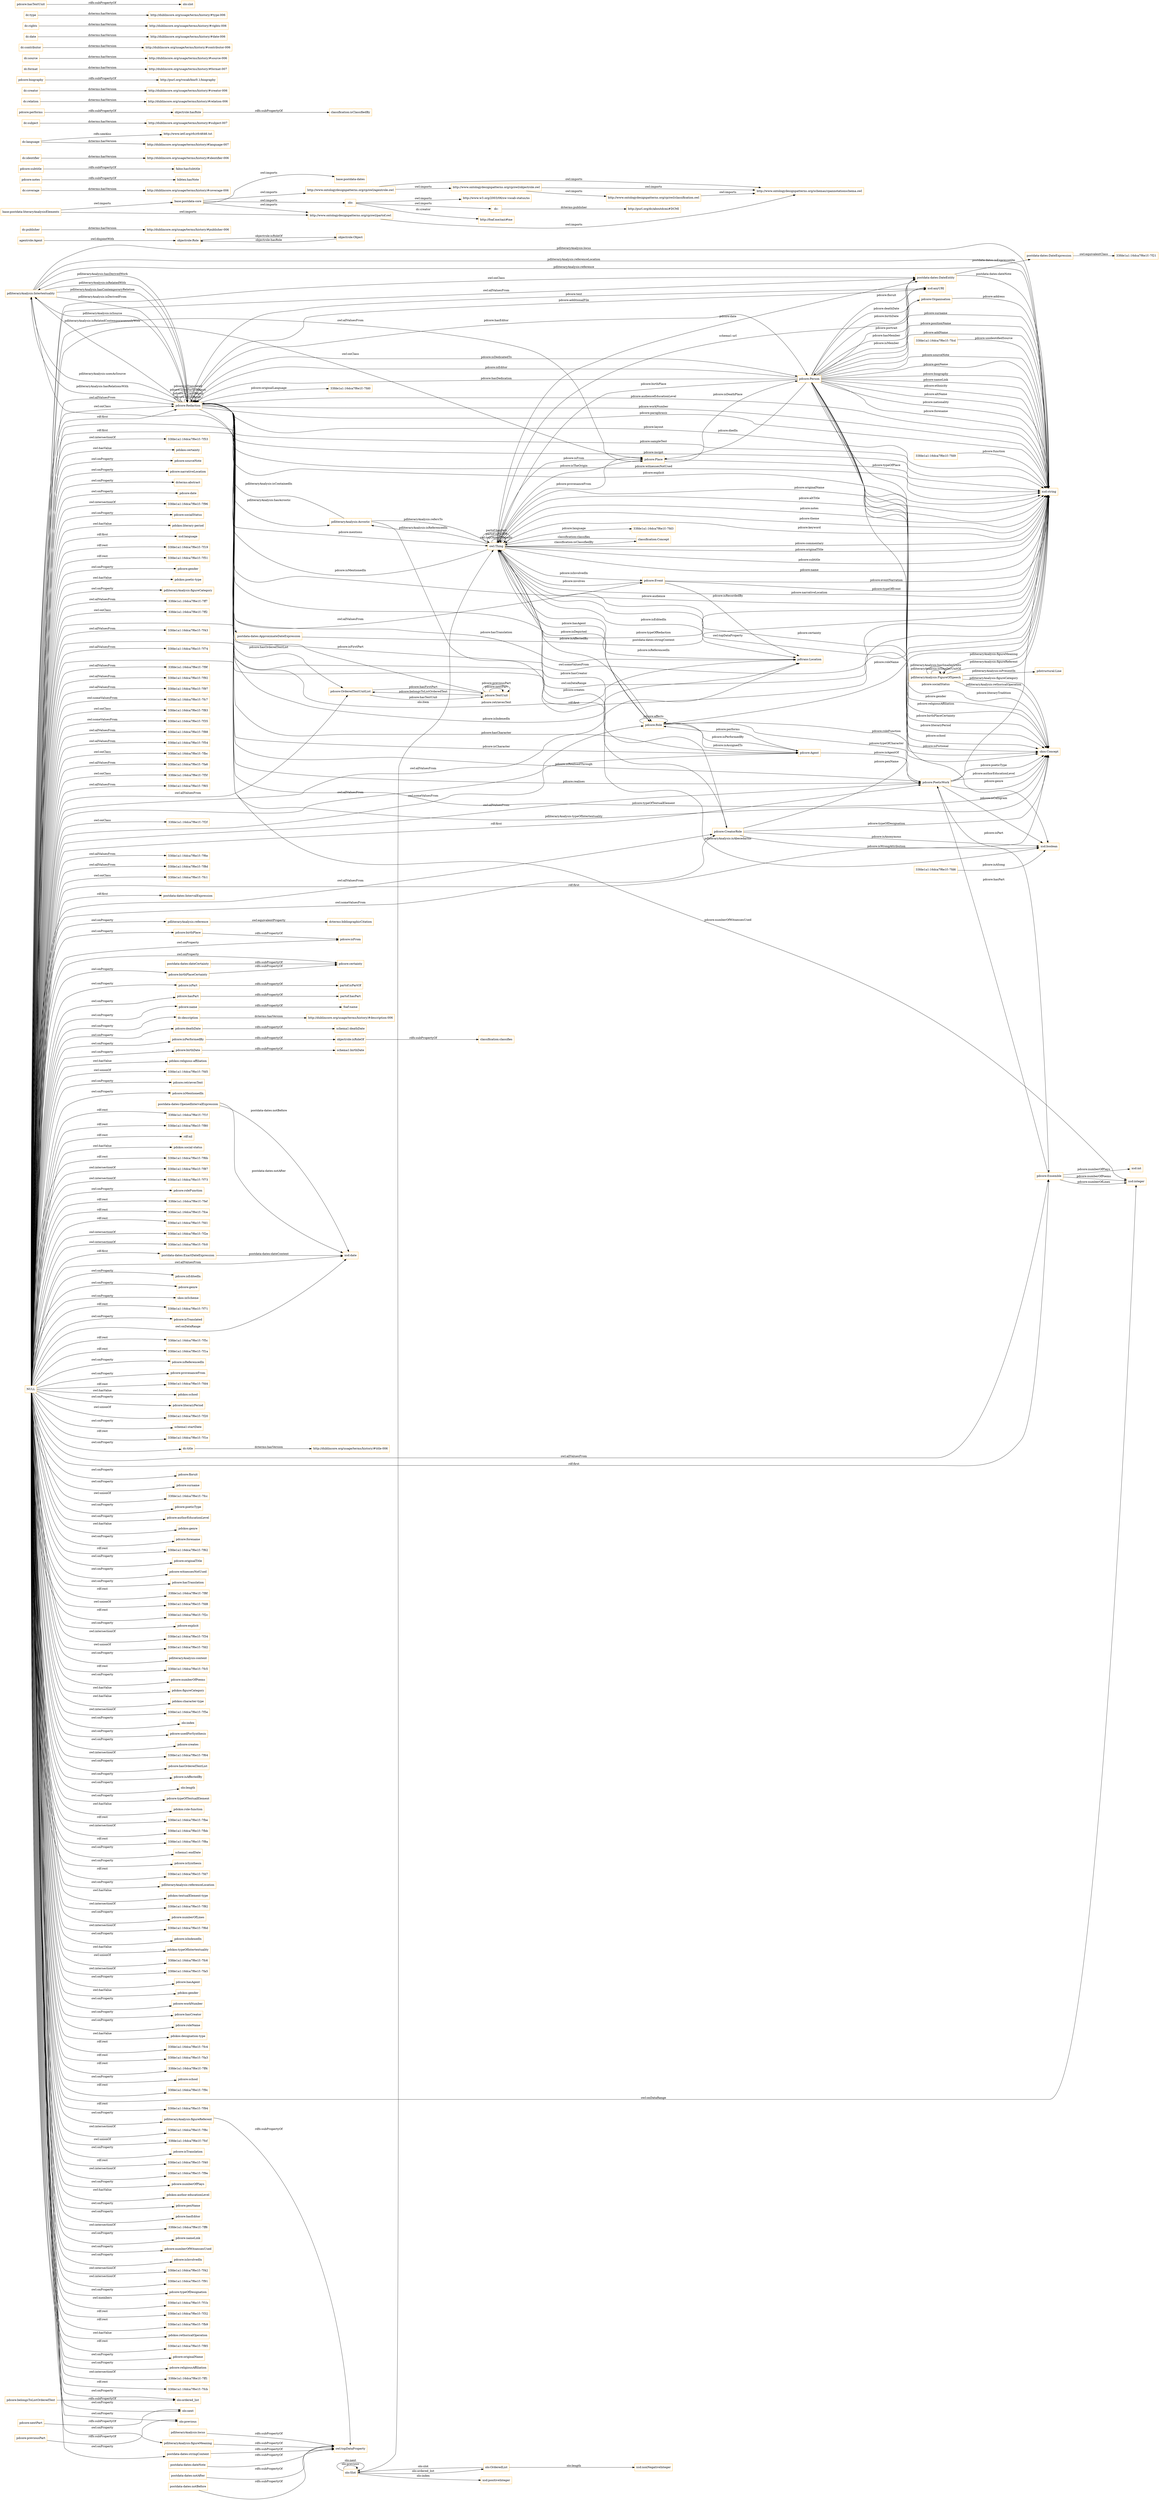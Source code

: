 digraph ar2dtool_diagram { 
rankdir=LR;
size="1501"
node [shape = rectangle, color="orange"]; "pdliteraryAnalysis:Intertextuality" "pdstructural:Line" "33fde1a1:16dca7f6e1f:-7ff7" "33fde1a1:16dca7f6e1f:-7ff2" "pdliteraryAnalysis:Acrostic" "pdliteraryAnalysis:FigureOfSpeech" "33fde1a1:16dca7f6e1f:-7fd9" "pdcore:Role" "33fde1a1:16dca7f6e1f:-7f43" "pdcore:OrderedTextUnitList" "33fde1a1:16dca7f6e1f:-7f74" "agentrole:Agent" "pdcore:Agent" "pdcore:CreatorRole" "33fde1a1:16dca7f6e1f:-7f9f" "pdcore:Person" "pdcore:Organisation" "pdcore:Redaction" "33fde1a1:16dca7f6e1f:-7fd6" "33fde1a1:16dca7f6e1f:-7f92" "33fde1a1:16dca7f6e1f:-7f97" "pdcore:Ensemble" "33fde1a1:16dca7f6e1f:-7fc7" "33fde1a1:16dca7f6e1f:-7f83" "33fde1a1:16dca7f6e1f:-7f35" "33fde1a1:16dca7f6e1f:-7f88" "33fde1a1:16dca7f6e1f:-7f54" "33fde1a1:16dca7f6e1f:-7fbc" "pdcore:TextUnit" "33fde1a1:16dca7f6e1f:-7fa6" "33fde1a1:16dca7f6e1f:-7f5f" "33fde1a1:16dca7f6e1f:-7f65" "skos:Concept" "pdcore:Place" "33fde1a1:16dca7f6e1f:-7f2f" "postdata-dates:DateEntity" "33fde1a1:16dca7f6e1f:-7fcd" "pdcore:Event" "33fde1a1:16dca7f6e1f:-7f6e" "33fde1a1:16dca7f6e1f:-7f8d" "33fde1a1:16dca7f6e1f:-7fc1" "pdtrans:Location" "pdcore:PoeticWork" "owl:Thing" "objectrole:Role" "objectrole:Object" "olo:Slot" "olo:OrderedList" "postdata-dates:OpenedIntervalExpression" "postdata-dates:IntervalExpression" "postdata-dates:ExactDateExpression" "postdata-dates:DateExpression" "postdata-dates:ApproximateDateExpression" "33fde1a1:16dca7f6e1f:-7f21" "classification:Concept" ; /*classes style*/
	"pdliteraryAnalysis:reference" -> "dcterms:bibliographicCitation" [ label = "owl:equivalentProperty" ];
	"objectrole:isRoleOf" -> "classification:classifies" [ label = "rdfs:subPropertyOf" ];
	"dc:publisher" -> "http://dublincore.org/usage/terms/history/#publisher-006" [ label = "dcterms:hasVersion" ];
	"pdcore:birthPlace" -> "pdcore:isFrom" [ label = "rdfs:subPropertyOf" ];
	"http://www.ontologydesignpatterns.org/cp/owl/classification.owl" -> "http://www.ontologydesignpatterns.org/schemas/cpannotationschema.owl" [ label = "owl:imports" ];
	"pdcore:birthPlaceCertainty" -> "pdcore:certainty" [ label = "rdfs:subPropertyOf" ];
	"dc:coverage" -> "http://dublincore.org/usage/terms/history/#coverage-006" [ label = "dcterms:hasVersion" ];
	"pdcore:notes" -> "bibtex:hasNote" [ label = "rdfs:subPropertyOf" ];
	"http://www.ontologydesignpatterns.org/cp/owl/agentrole.owl" -> "http://www.ontologydesignpatterns.org/cp/owl/objectrole.owl" [ label = "owl:imports" ];
	"http://www.ontologydesignpatterns.org/cp/owl/agentrole.owl" -> "http://www.ontologydesignpatterns.org/schemas/cpannotationschema.owl" [ label = "owl:imports" ];
	"pdcore:subtitle" -> "fabio:hasSubtitle" [ label = "rdfs:subPropertyOf" ];
	"olo:" -> "http://www.w3.org/2003/06/sw-vocab-status/ns" [ label = "owl:imports" ];
	"olo:" -> "dc:" [ label = "owl:imports" ];
	"olo:" -> "http://foaf.me/zazi#me" [ label = "dc:creator" ];
	"dc:identifier" -> "http://dublincore.org/usage/terms/history/#identifier-006" [ label = "dcterms:hasVersion" ];
	"dc:language" -> "http://www.ietf.org/rfc/rfc4646.txt" [ label = "rdfs:seeAlso" ];
	"dc:language" -> "http://dublincore.org/usage/terms/history/#language-007" [ label = "dcterms:hasVersion" ];
	"pdcore:belongsToListOrderedText" -> "olo:ordered_list" [ label = "rdfs:subPropertyOf" ];
	"pdcore:isPart" -> "partof:isPartOf" [ label = "rdfs:subPropertyOf" ];
	"postdata-dates:dateCertainty" -> "pdcore:certainty" [ label = "rdfs:subPropertyOf" ];
	"dc:subject" -> "http://dublincore.org/usage/terms/history/#subject-007" [ label = "dcterms:hasVersion" ];
	"postdata-dates:notBefore" -> "owl:topDataProperty" [ label = "rdfs:subPropertyOf" ];
	"pdcore:performs" -> "objectrole:hasRole" [ label = "rdfs:subPropertyOf" ];
	"http://www.ontologydesignpatterns.org/cp/owl/objectrole.owl" -> "http://www.ontologydesignpatterns.org/cp/owl/classification.owl" [ label = "owl:imports" ];
	"http://www.ontologydesignpatterns.org/cp/owl/objectrole.owl" -> "http://www.ontologydesignpatterns.org/schemas/cpannotationschema.owl" [ label = "owl:imports" ];
	"dc:relation" -> "http://dublincore.org/usage/terms/history/#relation-006" [ label = "dcterms:hasVersion" ];
	"dc:creator" -> "http://dublincore.org/usage/terms/history/#creator-006" [ label = "dcterms:hasVersion" ];
	"pdcore:biography" -> "http://purl.org/vocab/bio/0.1/biography" [ label = "rdfs:subPropertyOf" ];
	"dc:format" -> "http://dublincore.org/usage/terms/history/#format-007" [ label = "dcterms:hasVersion" ];
	"pdcore:hasPart" -> "partof:hasPart" [ label = "rdfs:subPropertyOf" ];
	"pdcore:nextPart" -> "olo:next" [ label = "rdfs:subPropertyOf" ];
	"pdliteraryAnalysis:locus" -> "owl:topDataProperty" [ label = "rdfs:subPropertyOf" ];
	"pdcore:name" -> "foaf:name" [ label = "rdfs:subPropertyOf" ];
	"postdata-dates:dateNote" -> "owl:topDataProperty" [ label = "rdfs:subPropertyOf" ];
	"dc:description" -> "http://dublincore.org/usage/terms/history/#description-006" [ label = "dcterms:hasVersion" ];
	"dc:source" -> "http://dublincore.org/usage/terms/history/#source-006" [ label = "dcterms:hasVersion" ];
	"base:postdata-literaryAnalysisElements" -> "base:postdata-core" [ label = "owl:imports" ];
	"base:postdata-literaryAnalysisElements" -> "http://www.ontologydesignpatterns.org/cp/owl/partof.owl" [ label = "owl:imports" ];
	"postdata-dates:notAfter" -> "owl:topDataProperty" [ label = "rdfs:subPropertyOf" ];
	"pdcore:deathDate" -> "schema1:deathDate" [ label = "rdfs:subPropertyOf" ];
	"pdcore:isPerformedBy" -> "objectrole:isRoleOf" [ label = "rdfs:subPropertyOf" ];
	"pdliteraryAnalysis:figureMeaning" -> "owl:topDataProperty" [ label = "rdfs:subPropertyOf" ];
	"agentrole:Agent" -> "objectrole:Role" [ label = "owl:disjointWith" ];
	"postdata-dates:DateExpression" -> "33fde1a1:16dca7f6e1f:-7f21" [ label = "owl:equivalentClass" ];
	"objectrole:hasRole" -> "classification:isClassifiedBy" [ label = "rdfs:subPropertyOf" ];
	"dc:contributor" -> "http://dublincore.org/usage/terms/history/#contributor-006" [ label = "dcterms:hasVersion" ];
	"base:postdata-core" -> "base:postdata-dates" [ label = "owl:imports" ];
	"base:postdata-core" -> "http://www.ontologydesignpatterns.org/cp/owl/partof.owl" [ label = "owl:imports" ];
	"base:postdata-core" -> "http://www.ontologydesignpatterns.org/cp/owl/agentrole.owl" [ label = "owl:imports" ];
	"base:postdata-core" -> "olo:" [ label = "owl:imports" ];
	"dc:date" -> "http://dublincore.org/usage/terms/history/#date-006" [ label = "dcterms:hasVersion" ];
	"dc:rights" -> "http://dublincore.org/usage/terms/history/#rights-006" [ label = "dcterms:hasVersion" ];
	"postdata-dates:stringContent" -> "owl:topDataProperty" [ label = "rdfs:subPropertyOf" ];
	"NULL" -> "pdcore:birthPlace" [ label = "owl:onProperty" ];
	"NULL" -> "pdskos:religious-affiliation" [ label = "owl:hasValue" ];
	"NULL" -> "pdcore:PoeticWork" [ label = "owl:allValuesFrom" ];
	"NULL" -> "33fde1a1:16dca7f6e1f:-7fd5" [ label = "owl:unionOf" ];
	"NULL" -> "pdcore:CreatorRole" [ label = "owl:someValuesFrom" ];
	"NULL" -> "pdcore:retrievesText" [ label = "owl:onProperty" ];
	"NULL" -> "33fde1a1:16dca7f6e1f:-7f2f" [ label = "owl:onClass" ];
	"NULL" -> "pdcore:PoeticWork" [ label = "rdf:first" ];
	"NULL" -> "pdcore:isMentionedIn" [ label = "owl:onProperty" ];
	"NULL" -> "pdcore:birthDate" [ label = "owl:onProperty" ];
	"NULL" -> "33fde1a1:16dca7f6e1f:-7f1f" [ label = "rdf:rest" ];
	"NULL" -> "33fde1a1:16dca7f6e1f:-7f80" [ label = "rdf:rest" ];
	"NULL" -> "rdf:nil" [ label = "rdf:rest" ];
	"NULL" -> "33fde1a1:16dca7f6e1f:-7fc1" [ label = "owl:onClass" ];
	"NULL" -> "pdskos:social-status" [ label = "owl:hasValue" ];
	"NULL" -> "pdcore:birthPlaceCertainty" [ label = "owl:onProperty" ];
	"NULL" -> "33fde1a1:16dca7f6e1f:-7f6b" [ label = "rdf:rest" ];
	"NULL" -> "postdata-dates:IntervalExpression" [ label = "rdf:first" ];
	"NULL" -> "33fde1a1:16dca7f6e1f:-7f87" [ label = "owl:intersectionOf" ];
	"NULL" -> "pdliteraryAnalysis:reference" [ label = "owl:onProperty" ];
	"NULL" -> "33fde1a1:16dca7f6e1f:-7f73" [ label = "owl:intersectionOf" ];
	"NULL" -> "pdcore:roleFunction" [ label = "owl:onProperty" ];
	"NULL" -> "olo:ordered_list" [ label = "owl:onProperty" ];
	"NULL" -> "33fde1a1:16dca7f6e1f:-7fef" [ label = "rdf:rest" ];
	"NULL" -> "33fde1a1:16dca7f6e1f:-7f8d" [ label = "owl:allValuesFrom" ];
	"NULL" -> "33fde1a1:16dca7f6e1f:-7fce" [ label = "rdf:rest" ];
	"NULL" -> "33fde1a1:16dca7f6e1f:-7fd1" [ label = "rdf:rest" ];
	"NULL" -> "33fde1a1:16dca7f6e1f:-7f2e" [ label = "owl:intersectionOf" ];
	"NULL" -> "33fde1a1:16dca7f6e1f:-7fc0" [ label = "owl:intersectionOf" ];
	"NULL" -> "xsd:date" [ label = "owl:allValuesFrom" ];
	"NULL" -> "pdcore:Role" [ label = "owl:allValuesFrom" ];
	"NULL" -> "pdcore:isEditedIn" [ label = "owl:onProperty" ];
	"NULL" -> "pdcore:genre" [ label = "owl:onProperty" ];
	"NULL" -> "skos:inScheme" [ label = "owl:onProperty" ];
	"NULL" -> "pdcore:OrderedTextUnitList" [ label = "owl:allValuesFrom" ];
	"NULL" -> "pdcore:CreatorRole" [ label = "owl:allValuesFrom" ];
	"NULL" -> "33fde1a1:16dca7f6e1f:-7f71" [ label = "rdf:rest" ];
	"NULL" -> "pdcore:isTranslated" [ label = "owl:onProperty" ];
	"NULL" -> "postdata-dates:DateEntity" [ label = "owl:onClass" ];
	"NULL" -> "pdcore:Ensemble" [ label = "owl:allValuesFrom" ];
	"NULL" -> "33fde1a1:16dca7f6e1f:-7f35" [ label = "owl:someValuesFrom" ];
	"NULL" -> "dc:title" [ label = "owl:onProperty" ];
	"NULL" -> "33fde1a1:16dca7f6e1f:-7f5c" [ label = "rdf:rest" ];
	"NULL" -> "33fde1a1:16dca7f6e1f:-7fbc" [ label = "owl:onClass" ];
	"NULL" -> "33fde1a1:16dca7f6e1f:-7f1a" [ label = "rdf:rest" ];
	"NULL" -> "pdcore:isReferencedIn" [ label = "owl:onProperty" ];
	"NULL" -> "33fde1a1:16dca7f6e1f:-7f54" [ label = "owl:allValuesFrom" ];
	"NULL" -> "pdcore:Agent" [ label = "owl:someValuesFrom" ];
	"NULL" -> "postdata-dates:ExactDateExpression" [ label = "rdf:first" ];
	"NULL" -> "pdcore:provenanceFrom" [ label = "owl:onProperty" ];
	"NULL" -> "33fde1a1:16dca7f6e1f:-7fd4" [ label = "rdf:rest" ];
	"NULL" -> "pdskos:school" [ label = "owl:hasValue" ];
	"NULL" -> "skos:Concept" [ label = "rdf:first" ];
	"NULL" -> "pdcore:literaryPeriod" [ label = "owl:onProperty" ];
	"NULL" -> "33fde1a1:16dca7f6e1f:-7f20" [ label = "owl:unionOf" ];
	"NULL" -> "schema1:startDate" [ label = "owl:onProperty" ];
	"NULL" -> "33fde1a1:16dca7f6e1f:-7f1e" [ label = "rdf:rest" ];
	"NULL" -> "xsd:string" [ label = "owl:someValuesFrom" ];
	"NULL" -> "33fde1a1:16dca7f6e1f:-7f6e" [ label = "owl:allValuesFrom" ];
	"NULL" -> "pdcore:floruit" [ label = "owl:onProperty" ];
	"NULL" -> "33fde1a1:16dca7f6e1f:-7ff2" [ label = "owl:onClass" ];
	"NULL" -> "pdcore:surname" [ label = "owl:onProperty" ];
	"NULL" -> "33fde1a1:16dca7f6e1f:-7fcc" [ label = "owl:unionOf" ];
	"NULL" -> "xsd:string" [ label = "owl:onDataRange" ];
	"NULL" -> "pdcore:poeticType" [ label = "owl:onProperty" ];
	"NULL" -> "pdcore:authorEducationLevel" [ label = "owl:onProperty" ];
	"NULL" -> "pdskos:genre" [ label = "owl:hasValue" ];
	"NULL" -> "pdcore:forename" [ label = "owl:onProperty" ];
	"NULL" -> "pdcore:name" [ label = "owl:onProperty" ];
	"NULL" -> "33fde1a1:16dca7f6e1f:-7f62" [ label = "rdf:rest" ];
	"NULL" -> "pdcore:originalTitle" [ label = "owl:onProperty" ];
	"NULL" -> "pdcore:witnessesNotUsed" [ label = "owl:onProperty" ];
	"NULL" -> "pdcore:hasTranslation" [ label = "owl:onProperty" ];
	"NULL" -> "33fde1a1:16dca7f6e1f:-7f83" [ label = "owl:onClass" ];
	"NULL" -> "33fde1a1:16dca7f6e1f:-7f8f" [ label = "rdf:rest" ];
	"NULL" -> "33fde1a1:16dca7f6e1f:-7f9f" [ label = "owl:allValuesFrom" ];
	"NULL" -> "33fde1a1:16dca7f6e1f:-7fd8" [ label = "owl:unionOf" ];
	"NULL" -> "pdcore:Redaction" [ label = "owl:allValuesFrom" ];
	"NULL" -> "pdcore:isPart" [ label = "owl:onProperty" ];
	"NULL" -> "33fde1a1:16dca7f6e1f:-7f2c" [ label = "rdf:rest" ];
	"NULL" -> "pdliteraryAnalysis:figureMeaning" [ label = "owl:onProperty" ];
	"NULL" -> "pdcore:explicit" [ label = "owl:onProperty" ];
	"NULL" -> "33fde1a1:16dca7f6e1f:-7f34" [ label = "owl:intersectionOf" ];
	"NULL" -> "33fde1a1:16dca7f6e1f:-7fd2" [ label = "owl:unionOf" ];
	"NULL" -> "33fde1a1:16dca7f6e1f:-7f97" [ label = "owl:allValuesFrom" ];
	"NULL" -> "pdliteraryAnalysis:content" [ label = "owl:onProperty" ];
	"NULL" -> "33fde1a1:16dca7f6e1f:-7fc5" [ label = "rdf:rest" ];
	"NULL" -> "pdcore:numberOfPoems" [ label = "owl:onProperty" ];
	"NULL" -> "pdskos:figureCategory" [ label = "owl:hasValue" ];
	"NULL" -> "pdskos:character-type" [ label = "owl:hasValue" ];
	"NULL" -> "pdcore:isPerformedBy" [ label = "owl:onProperty" ];
	"NULL" -> "33fde1a1:16dca7f6e1f:-7f5e" [ label = "owl:intersectionOf" ];
	"NULL" -> "olo:index" [ label = "owl:onProperty" ];
	"NULL" -> "pdcore:usedForSynthesis" [ label = "owl:onProperty" ];
	"NULL" -> "olo:previous" [ label = "owl:onProperty" ];
	"NULL" -> "pdcore:creates" [ label = "owl:onProperty" ];
	"NULL" -> "33fde1a1:16dca7f6e1f:-7f64" [ label = "owl:intersectionOf" ];
	"NULL" -> "pdcore:hasOrderedTextList" [ label = "owl:onProperty" ];
	"NULL" -> "xsd:date" [ label = "owl:onDataRange" ];
	"NULL" -> "pdcore:isAffectedBy" [ label = "owl:onProperty" ];
	"NULL" -> "xsd:string" [ label = "rdf:first" ];
	"NULL" -> "33fde1a1:16dca7f6e1f:-7f43" [ label = "owl:allValuesFrom" ];
	"NULL" -> "olo:length" [ label = "owl:onProperty" ];
	"NULL" -> "pdcore:typeOfTextualElement" [ label = "owl:onProperty" ];
	"NULL" -> "pdskos:role-function" [ label = "owl:hasValue" ];
	"NULL" -> "33fde1a1:16dca7f6e1f:-7f65" [ label = "owl:allValuesFrom" ];
	"NULL" -> "33fde1a1:16dca7f6e1f:-7fbe" [ label = "rdf:rest" ];
	"NULL" -> "33fde1a1:16dca7f6e1f:-7fbb" [ label = "owl:intersectionOf" ];
	"NULL" -> "33fde1a1:16dca7f6e1f:-7f8a" [ label = "rdf:rest" ];
	"NULL" -> "schema1:endDate" [ label = "owl:onProperty" ];
	"NULL" -> "pdcore:isSynthesis" [ label = "owl:onProperty" ];
	"NULL" -> "33fde1a1:16dca7f6e1f:-7fd7" [ label = "rdf:rest" ];
	"NULL" -> "pdliteraryAnalysis:referenceLocation" [ label = "owl:onProperty" ];
	"NULL" -> "pdskos:textualElement-type" [ label = "owl:hasValue" ];
	"NULL" -> "33fde1a1:16dca7f6e1f:-7f82" [ label = "owl:intersectionOf" ];
	"NULL" -> "pdcore:numberOfLines" [ label = "owl:onProperty" ];
	"NULL" -> "33fde1a1:16dca7f6e1f:-7f6d" [ label = "owl:intersectionOf" ];
	"NULL" -> "pdcore:isIndexedIn" [ label = "owl:onProperty" ];
	"NULL" -> "pdskos:typeOfIntertextuality" [ label = "owl:hasValue" ];
	"NULL" -> "33fde1a1:16dca7f6e1f:-7fc6" [ label = "owl:unionOf" ];
	"NULL" -> "33fde1a1:16dca7f6e1f:-7fa5" [ label = "owl:intersectionOf" ];
	"NULL" -> "33fde1a1:16dca7f6e1f:-7fc7" [ label = "owl:someValuesFrom" ];
	"NULL" -> "pdcore:hasAgent" [ label = "owl:onProperty" ];
	"NULL" -> "pdskos:gender" [ label = "owl:hasValue" ];
	"NULL" -> "pdcore:workNumber" [ label = "owl:onProperty" ];
	"NULL" -> "pdcore:hasCreator" [ label = "owl:onProperty" ];
	"NULL" -> "pdcore:roleName" [ label = "owl:onProperty" ];
	"NULL" -> "pdskos:designation-type" [ label = "owl:hasValue" ];
	"NULL" -> "33fde1a1:16dca7f6e1f:-7fc4" [ label = "rdf:rest" ];
	"NULL" -> "pdcore:deathDate" [ label = "owl:onProperty" ];
	"NULL" -> "33fde1a1:16dca7f6e1f:-7fa3" [ label = "rdf:rest" ];
	"NULL" -> "pdcore:isFrom" [ label = "owl:onProperty" ];
	"NULL" -> "33fde1a1:16dca7f6e1f:-7ff4" [ label = "rdf:rest" ];
	"NULL" -> "dc:description" [ label = "owl:onProperty" ];
	"NULL" -> "pdcore:Redaction" [ label = "owl:onClass" ];
	"NULL" -> "pdcore:school" [ label = "owl:onProperty" ];
	"NULL" -> "33fde1a1:16dca7f6e1f:-7f9c" [ label = "rdf:rest" ];
	"NULL" -> "xsd:integer" [ label = "owl:onDataRange" ];
	"NULL" -> "33fde1a1:16dca7f6e1f:-7f5f" [ label = "owl:onClass" ];
	"NULL" -> "33fde1a1:16dca7f6e1f:-7f94" [ label = "rdf:rest" ];
	"NULL" -> "pdliteraryAnalysis:figureReferent" [ label = "owl:onProperty" ];
	"NULL" -> "33fde1a1:16dca7f6e1f:-7f8c" [ label = "owl:intersectionOf" ];
	"NULL" -> "33fde1a1:16dca7f6e1f:-7fcf" [ label = "owl:unionOf" ];
	"NULL" -> "pdcore:isTranslation" [ label = "owl:onProperty" ];
	"NULL" -> "33fde1a1:16dca7f6e1f:-7f40" [ label = "rdf:rest" ];
	"NULL" -> "33fde1a1:16dca7f6e1f:-7f9e" [ label = "owl:intersectionOf" ];
	"NULL" -> "pdcore:Place" [ label = "owl:onClass" ];
	"NULL" -> "pdcore:numberOfPlays" [ label = "owl:onProperty" ];
	"NULL" -> "pdskos:author-educationLevel" [ label = "owl:hasValue" ];
	"NULL" -> "pdcore:penName" [ label = "owl:onProperty" ];
	"NULL" -> "pdcore:hasEditor" [ label = "owl:onProperty" ];
	"NULL" -> "33fde1a1:16dca7f6e1f:-7ff6" [ label = "owl:intersectionOf" ];
	"NULL" -> "pdcore:nameLink" [ label = "owl:onProperty" ];
	"NULL" -> "pdcore:Ensemble" [ label = "rdf:first" ];
	"NULL" -> "pdcore:hasPart" [ label = "owl:onProperty" ];
	"NULL" -> "33fde1a1:16dca7f6e1f:-7fa6" [ label = "owl:allValuesFrom" ];
	"NULL" -> "pdcore:numberOfWitnessesUsed" [ label = "owl:onProperty" ];
	"NULL" -> "pdcore:isInvolvedIn" [ label = "owl:onProperty" ];
	"NULL" -> "33fde1a1:16dca7f6e1f:-7f42" [ label = "owl:intersectionOf" ];
	"NULL" -> "33fde1a1:16dca7f6e1f:-7f91" [ label = "owl:intersectionOf" ];
	"NULL" -> "pdcore:typeOfDesignation" [ label = "owl:onProperty" ];
	"NULL" -> "33fde1a1:16dca7f6e1f:-7f1b" [ label = "owl:members" ];
	"NULL" -> "pdtrans:Location" [ label = "owl:allValuesFrom" ];
	"NULL" -> "pdcore:Redaction" [ label = "rdf:first" ];
	"NULL" -> "33fde1a1:16dca7f6e1f:-7f32" [ label = "rdf:rest" ];
	"NULL" -> "33fde1a1:16dca7f6e1f:-7fb9" [ label = "rdf:rest" ];
	"NULL" -> "33fde1a1:16dca7f6e1f:-7ff7" [ label = "owl:allValuesFrom" ];
	"NULL" -> "33fde1a1:16dca7f6e1f:-7f92" [ label = "owl:allValuesFrom" ];
	"NULL" -> "pdskos:rethoricalOperation" [ label = "owl:hasValue" ];
	"NULL" -> "33fde1a1:16dca7f6e1f:-7f85" [ label = "rdf:rest" ];
	"NULL" -> "pdcore:originalName" [ label = "owl:onProperty" ];
	"NULL" -> "pdcore:religiousAffiliation" [ label = "owl:onProperty" ];
	"NULL" -> "33fde1a1:16dca7f6e1f:-7ff1" [ label = "owl:intersectionOf" ];
	"NULL" -> "33fde1a1:16dca7f6e1f:-7fcb" [ label = "rdf:rest" ];
	"NULL" -> "33fde1a1:16dca7f6e1f:-7f74" [ label = "owl:allValuesFrom" ];
	"NULL" -> "33fde1a1:16dca7f6e1f:-7f53" [ label = "owl:intersectionOf" ];
	"NULL" -> "olo:next" [ label = "owl:onProperty" ];
	"NULL" -> "pdskos:certainty" [ label = "owl:hasValue" ];
	"NULL" -> "pdcore:sourceNote" [ label = "owl:onProperty" ];
	"NULL" -> "pdcore:narrativeLocation" [ label = "owl:onProperty" ];
	"NULL" -> "dcterms:abstract" [ label = "owl:onProperty" ];
	"NULL" -> "pdcore:certainty" [ label = "owl:onProperty" ];
	"NULL" -> "pdcore:date" [ label = "owl:onProperty" ];
	"NULL" -> "33fde1a1:16dca7f6e1f:-7f96" [ label = "owl:intersectionOf" ];
	"NULL" -> "postdata-dates:ApproximateDateExpression" [ label = "rdf:first" ];
	"NULL" -> "pdcore:Place" [ label = "owl:allValuesFrom" ];
	"NULL" -> "pdcore:socialStatus" [ label = "owl:onProperty" ];
	"NULL" -> "pdskos:literary-period" [ label = "owl:hasValue" ];
	"NULL" -> "postdata-dates:DateEntity" [ label = "owl:allValuesFrom" ];
	"NULL" -> "xsd:language" [ label = "rdf:first" ];
	"NULL" -> "33fde1a1:16dca7f6e1f:-7f19" [ label = "rdf:rest" ];
	"NULL" -> "33fde1a1:16dca7f6e1f:-7f51" [ label = "rdf:rest" ];
	"NULL" -> "postdata-dates:stringContent" [ label = "owl:onProperty" ];
	"NULL" -> "pdcore:gender" [ label = "owl:onProperty" ];
	"NULL" -> "33fde1a1:16dca7f6e1f:-7f88" [ label = "owl:allValuesFrom" ];
	"NULL" -> "pdskos:poetic-type" [ label = "owl:hasValue" ];
	"NULL" -> "pdliteraryAnalysis:figureCategory" [ label = "owl:onProperty" ];
	"NULL" -> "pdcore:Event" [ label = "owl:allValuesFrom" ];
	"dc:" -> "http://purl.org/dc/aboutdcmi#DCMI" [ label = "dcterms:publisher" ];
	"dc:title" -> "http://dublincore.org/usage/terms/history/#title-006" [ label = "dcterms:hasVersion" ];
	"dc:type" -> "http://dublincore.org/usage/terms/history/#type-006" [ label = "dcterms:hasVersion" ];
	"pdliteraryAnalysis:figureReferent" -> "owl:topDataProperty" [ label = "rdfs:subPropertyOf" ];
	"pdcore:previousPart" -> "olo:previous" [ label = "rdfs:subPropertyOf" ];
	"pdcore:hasTextUnit" -> "olo:slot" [ label = "rdfs:subPropertyOf" ];
	"pdcore:birthDate" -> "schema1:birthDate" [ label = "rdfs:subPropertyOf" ];
	"http://www.ontologydesignpatterns.org/cp/owl/partof.owl" -> "http://www.ontologydesignpatterns.org/schemas/cpannotationschema.owl" [ label = "owl:imports" ];
	"pdcore:Redaction" -> "owl:Thing" [ label = "pdcore:mentions" ];
	"pdcore:Person" -> "xsd:boolean" [ label = "pdcore:isFictional" ];
	"owl:Thing" -> "pdcore:Role" [ label = "pdcore:hasAgent" ];
	"owl:Thing" -> "owl:Thing" [ label = "owl:topObjectProperty" ];
	"pdcore:Redaction" -> "pdliteraryAnalysis:Intertextuality" [ label = "pdliteraryAnalysis:isRelatedContemporaneouslyWith" ];
	"pdcore:Role" -> "pdcore:Agent" [ label = "pdcore:isPerformedBy" ];
	"pdcore:Redaction" -> "pdcore:Redaction" [ label = "pdcore:isSynthesis" ];
	"pdliteraryAnalysis:FigureOfSpeech" -> "skos:Concept" [ label = "pdliteraryAnalysis:rethoricalOperation" ];
	"pdliteraryAnalysis:FigureOfSpeech" -> "pdliteraryAnalysis:FigureOfSpeech" [ label = "pdliteraryAnalysis:isSmallerUnitOf" ];
	"owl:Thing" -> "xsd:string" [ label = "pdcore:narrativeLocation" ];
	"pdcore:CreatorRole" -> "xsd:string" [ label = "pdcore:penName" ];
	"pdcore:Ensemble" -> "xsd:integer" [ label = "pdcore:numberOfLines" ];
	"pdcore:Redaction" -> "pdcore:Redaction" [ label = "pdcore:isTranslation" ];
	"pdcore:Redaction" -> "xsd:string" [ label = "pdcore:audienceEducationLevel" ];
	"pdcore:Event" -> "xsd:string" [ label = "pdcore:eventNarration" ];
	"owl:Thing" -> "xsd:string" [ label = "pdcore:originalName" ];
	"pdcore:Redaction" -> "xsd:string" [ label = "pdcore:workNumber" ];
	"pdcore:OrderedTextUnitList" -> "pdcore:TextUnit" [ label = "pdcore:hasTextUnit" ];
	"pdcore:Redaction" -> "pdliteraryAnalysis:Intertextuality" [ label = "pdliteraryAnalysis:usesAsSource" ];
	"pdcore:Redaction" -> "pdcore:Person" [ label = "pdcore:hasEditor" ];
	"owl:Thing" -> "pdliteraryAnalysis:Acrostic" [ label = "pdliteraryAnalysis:isReferencedIn" ];
	"olo:Slot" -> "olo:Slot" [ label = "olo:previous" ];
	"pdcore:Person" -> "pdcore:Redaction" [ label = "pdcore:isEditor" ];
	"owl:Thing" -> "xsd:string" [ label = "pdcore:altTitle" ];
	"pdliteraryAnalysis:FigureOfSpeech" -> "xsd:string" [ label = "pdliteraryAnalysis:figureReferent" ];
	"pdcore:Person" -> "postdata-dates:DateEntity" [ label = "pdcore:floruit" ];
	"pdcore:Person" -> "xsd:string" [ label = "pdcore:surname" ];
	"postdata-dates:DateEntity" -> "postdata-dates:DateExpression" [ label = "postdata-dates:isExpressedAs" ];
	"pdcore:Person" -> "xsd:string" [ label = "pdcore:positionName" ];
	"pdcore:TextUnit" -> "pdcore:TextUnit" [ label = "pdcore:nextPart" ];
	"owl:Thing" -> "pdcore:Role" [ label = "pdcore:isAffectedBy" ];
	"owl:Thing" -> "pdcore:CreatorRole" [ label = "pdcore:hasCreator" ];
	"pdliteraryAnalysis:Acrostic" -> "owl:Thing" [ label = "pdliteraryAnalysis:refersTo" ];
	"classification:Concept" -> "owl:Thing" [ label = "classification:classifies" ];
	"pdcore:Redaction" -> "pdcore:Person" [ label = "pdcore:isDedicatedTo" ];
	"pdcore:Person" -> "pdcore:Redaction" [ label = "pdcore:hasDedication" ];
	"pdcore:Redaction" -> "xsd:string" [ label = "pdcore:paraphrasis" ];
	"owl:Thing" -> "pdtrans:Location" [ label = "pdcore:isEditedIn" ];
	"pdcore:Event" -> "xsd:string" [ label = "pdcore:typeOfEvent" ];
	"pdcore:TextUnit" -> "pdcore:TextUnit" [ label = "pdcore:previousPart" ];
	"postdata-dates:DateEntity" -> "xsd:string" [ label = "postdata-dates:dateNote" ];
	"pdcore:Person" -> "postdata-dates:DateEntity" [ label = "pdcore:deathDate" ];
	"pdcore:Role" -> "pdcore:Agent" [ label = "pdcore:isAssignedTo" ];
	"pdcore:Person" -> "owl:Thing" [ label = "pdcore:birthPlace" ];
	"pdcore:Role" -> "pdcore:Role" [ label = "pdcore:affects" ];
	"pdcore:Person" -> "xsd:string" [ label = "pdcore:addName" ];
	"postdata-dates:OpenedIntervalExpression" -> "xsd:date" [ label = "postdata-dates:notBefore" ];
	"pdcore:Event" -> "pdtrans:Location" [ label = "pdcore:isRecordedBy" ];
	"pdcore:Place" -> "owl:Thing" [ label = "pdcore:isTheOrigin" ];
	"pdliteraryAnalysis:Intertextuality" -> "pdcore:Redaction" [ label = "pdliteraryAnalysis:isRelatedWith" ];
	"pdcore:CreatorRole" -> "xsd:boolean" [ label = "pdcore:isAnonymous" ];
	"pdcore:Redaction" -> "pdcore:Agent" [ label = "pdcore:hasCharacter" ];
	"pdliteraryAnalysis:Intertextuality" -> "pdcore:Redaction" [ label = "pdliteraryAnalysis:hasContemporaryRelation" ];
	"pdcore:Redaction" -> "xsd:anyURI" [ label = "pdcore:text" ];
	"pdcore:Redaction" -> "xsd:string" [ label = "pdcore:layout" ];
	"pdcore:Redaction" -> "xsd:anyURI" [ label = "pdcore:additionalFile" ];
	"pdcore:PoeticWork" -> "xsd:boolean" [ label = "pdcore:isCalligram" ];
	"olo:Slot" -> "olo:OrderedList" [ label = "olo:ordered_list" ];
	"pdliteraryAnalysis:Intertextuality" -> "pdcore:Redaction" [ label = "pdliteraryAnalysis:isDerivedFrom" ];
	"pdliteraryAnalysis:Intertextuality" -> "xsd:string" [ label = "pdliteraryAnalysis:locus" ];
	"pdcore:Redaction" -> "skos:Concept" [ label = "pdcore:typeOfTextualElement" ];
	"olo:OrderedList" -> "xsd:nonNegativeInteger" [ label = "olo:length" ];
	"owl:Thing" -> "pdcore:Event" [ label = "pdcore:isInvolvedIn" ];
	"pdcore:Redaction" -> "pdcore:PoeticWork" [ label = "pdcore:realises" ];
	"pdcore:PoeticWork" -> "pdcore:Redaction" [ label = "pdcore:isRealisedThrough" ];
	"pdcore:Person" -> "skos:Concept" [ label = "pdcore:religiousAffiliation" ];
	"pdliteraryAnalysis:FigureOfSpeech" -> "skos:Concept" [ label = "pdliteraryAnalysis:figureCategory" ];
	"owl:Thing" -> "xsd:string" [ label = "pdcore:notes" ];
	"pdcore:Person" -> "xsd:string" [ label = "pdcore:sourceNote" ];
	"pdcore:Redaction" -> "xsd:string" [ label = "pdcore:sampleText" ];
	"pdcore:Redaction" -> "xsd:string" [ label = "pdcore:incipit" ];
	"pdcore:Person" -> "postdata-dates:DateEntity" [ label = "pdcore:birthDate" ];
	"pdcore:Person" -> "skos:Concept" [ label = "pdcore:birthPlaceCertainty" ];
	"pdcore:Person" -> "skos:Concept" [ label = "pdcore:literaryPeriod" ];
	"pdcore:Ensemble" -> "pdcore:PoeticWork" [ label = "pdcore:hasPart" ];
	"postdata-dates:ExactDateExpression" -> "xsd:date" [ label = "postdata-dates:dateContent" ];
	"pdcore:PoeticWork" -> "owl:Thing" [ label = "owl:topDataProperty" ];
	"pdcore:Person" -> "xsd:string" [ label = "pdcore:genName" ];
	"pdcore:TextUnit" -> "pdcore:Redaction" [ label = "pdcore:isFirstPart" ];
	"pdcore:Redaction" -> "pdcore:Redaction" [ label = "pdcore:usedForSynthesis" ];
	"pdcore:Redaction" -> "pdliteraryAnalysis:Intertextuality" [ label = "pdliteraryAnalysis:hasRelationsWith" ];
	"pdcore:Person" -> "xsd:string" [ label = "pdcore:biography" ];
	"pdcore:CreatorRole" -> "skos:Concept" [ label = "pdcore:typeOfDesignation" ];
	"owl:Thing" -> "skos:Concept" [ label = "pdcore:certainty" ];
	"pdcore:PoeticWork" -> "pdcore:Ensemble" [ label = "pdcore:isPart" ];
	"olo:OrderedList" -> "olo:Slot" [ label = "olo:slot" ];
	"pdcore:TextUnit" -> "pdcore:OrderedTextUnitList" [ label = "pdcore:belongsToListOrderedText" ];
	"pdcore:Person" -> "skos:Concept" [ label = "pdcore:school" ];
	"olo:Slot" -> "olo:Slot" [ label = "olo:next" ];
	"pdcore:Redaction" -> "pdcore:Redaction" [ label = "pdcore:isTranslated" ];
	"owl:Thing" -> "xsd:anyURI" [ label = "schema1:url" ];
	"owl:Thing" -> "pdtrans:Location" [ label = "pdcore:isReferencedIn" ];
	"pdcore:PoeticWork" -> "xsd:string" [ label = "pdcore:literaryTradition" ];
	"postdata-dates:ApproximateDateExpression" -> "xsd:string" [ label = "postdata-dates:stringContent" ];
	"pdcore:Person" -> "pdcore:Place" [ label = "pdcore:diedIn" ];
	"33fde1a1:16dca7f6e1f:-7fcd" -> "xsd:string" [ label = "pdcore:unidentifiedSource" ];
	"pdcore:CreatorRole" -> "owl:Thing" [ label = "pdcore:creates" ];
	"pdliteraryAnalysis:Intertextuality" -> "pdcore:Redaction" [ label = "pdliteraryAnalysis:isSource" ];
	"owl:Thing" -> "xsd:string" [ label = "pdcore:theme" ];
	"pdliteraryAnalysis:FigureOfSpeech" -> "pdstructural:Line" [ label = "pdliteraryAnalysis:isPresentIn" ];
	"pdliteraryAnalysis:FigureOfSpeech" -> "xsd:string" [ label = "pdliteraryAnalysis:figureMeaning" ];
	"pdcore:Event" -> "owl:Thing" [ label = "pdcore:involves" ];
	"postdata-dates:OpenedIntervalExpression" -> "xsd:date" [ label = "postdata-dates:notAfter" ];
	"pdcore:Role" -> "skos:Concept" [ label = "pdcore:roleFunction" ];
	"pdcore:PoeticWork" -> "skos:Concept" [ label = "pdcore:poeticType" ];
	"pdcore:Place" -> "xsd:string" [ label = "pdcore:typeOfPlace" ];
	"olo:Slot" -> "owl:Thing" [ label = "olo:item" ];
	"pdliteraryAnalysis:Intertextuality" -> "xsd:string" [ label = "pdliteraryAnalysis:referenceLocation" ];
	"pdcore:Person" -> "xsd:string" [ label = "pdcore:nameLink" ];
	"owl:Thing" -> "pdcore:Place" [ label = "pdcore:provenanceFrom" ];
	"pdcore:Redaction" -> "pdliteraryAnalysis:Intertextuality" [ label = "pdliteraryAnalysis:hasDerivedWork" ];
	"pdcore:Ensemble" -> "xsd:int" [ label = "pdcore:numberOfPlays" ];
	"owl:Thing" -> "xsd:string" [ label = "pdcore:keyword" ];
	"pdcore:Person" -> "xsd:string" [ label = "pdcore:ethnicity" ];
	"pdcore:Redaction" -> "pdtrans:Location" [ label = "pdcore:isIndexedIn" ];
	"33fde1a1:16dca7f6e1f:-7fd6" -> "xsd:boolean" [ label = "pdcore:isASong" ];
	"pdcore:Person" -> "xsd:string" [ label = "pdcore:altName" ];
	"pdcore:Agent" -> "pdcore:Role" [ label = "pdcore:performs" ];
	"owl:Thing" -> "xsd:string" [ label = "pdcore:commentary" ];
	"owl:Thing" -> "xsd:string" [ label = "pdcore:originalTitle" ];
	"pdcore:Redaction" -> "pdliteraryAnalysis:Acrostic" [ label = "pdliteraryAnalysis:hasAcrostic" ];
	"owl:Thing" -> "classification:Concept" [ label = "classification:isClassifiedBy" ];
	"pdcore:Person" -> "skos:Concept" [ label = "pdcore:socialStatus" ];
	"owl:Thing" -> "owl:Thing" [ label = "partof:isPartOf" ];
	"pdcore:Redaction" -> "pdcore:OrderedTextUnitList" [ label = "pdcore:hasOrderedTextList" ];
	"pdcore:Agent" -> "pdcore:Redaction" [ label = "pdcore:isCharacter" ];
	"olo:Slot" -> "xsd:positiveInteger" [ label = "olo:index" ];
	"33fde1a1:16dca7f6e1f:-7fd9" -> "xsd:string" [ label = "pdcore:function" ];
	"pdcore:PoeticWork" -> "skos:Concept" [ label = "pdcore:authorEducationLevel" ];
	"owl:Thing" -> "pdcore:Place" [ label = "pdcore:isFrom" ];
	"pdcore:Redaction" -> "pdtrans:Location" [ label = "pdcore:hasTranslation" ];
	"pdcore:CreatorRole" -> "xsd:boolean" [ label = "pdcore:isWrongAttribution" ];
	"pdcore:Redaction" -> "xsd:string" [ label = "pdcore:witnessesNotUsed" ];
	"pdcore:Role" -> "xsd:string" [ label = "pdcore:roleName" ];
	"pdcore:Role" -> "owl:Thing" [ label = "pdcore:isDepicted" ];
	"owl:Thing" -> "postdata-dates:DateEntity" [ label = "pdcore:date" ];
	"pdliteraryAnalysis:Acrostic" -> "pdcore:Redaction" [ label = "pdliteraryAnalysis:isContainedIn" ];
	"objectrole:Object" -> "objectrole:Role" [ label = "objectrole:hasRole" ];
	"pdcore:Person" -> "xsd:string" [ label = "pdcore:nationality" ];
	"pdliteraryAnalysis:Intertextuality" -> "xsd:string" [ label = "pdliteraryAnalysis:reference" ];
	"owl:Thing" -> "pdcore:Redaction" [ label = "pdcore:isMentionedIn" ];
	"pdcore:OrderedTextUnitList" -> "pdcore:TextUnit" [ label = "pdcore:hasFirstPart" ];
	"pdcore:Person" -> "pdcore:Organisation" [ label = "pdcore:isMember" ];
	"pdcore:Person" -> "xsd:anyURI" [ label = "pdcore:portrait" ];
	"pdcore:Role" -> "skos:Concept" [ label = "pdcore:typeOfCharacter" ];
	"pdcore:Organisation" -> "xsd:string" [ label = "pdcore:address" ];
	"pdcore:Organisation" -> "pdcore:Person" [ label = "pdcore:hasMember" ];
	"pdcore:Redaction" -> "xsd:string" [ label = "pdcore:explicit" ];
	"owl:Thing" -> "xsd:string" [ label = "pdcore:subtitle" ];
	"pdcore:Agent" -> "pdcore:PoeticWork" [ label = "pdcore:isAgentOf" ];
	"pdcore:Redaction" -> "pdtrans:Location" [ label = "pdcore:retrievesText" ];
	"pdcore:Person" -> "skos:Concept" [ label = "pdcore:gender" ];
	"pdcore:PoeticWork" -> "skos:Concept" [ label = "pdcore:genre" ];
	"owl:Thing" -> "xsd:string" [ label = "pdcore:name" ];
	"pdliteraryAnalysis:Acrostic" -> "xsd:boolean" [ label = "pdliteraryAnalysis:isAbecedarius" ];
	"pdcore:Person" -> "xsd:string" [ label = "pdcore:forename" ];
	"pdcore:Ensemble" -> "xsd:integer" [ label = "pdcore:numberOfPoems" ];
	"pdcore:Redaction" -> "xsd:string" [ label = "pdcore:audience" ];
	"pdcore:Redaction" -> "xsd:string" [ label = "pdcore:typeOfRedaction" ];
	"pdcore:Redaction" -> "xsd:integer" [ label = "pdcore:numberOfWitnessesUsed" ];
	"pdcore:Redaction" -> "33fde1a1:16dca7f6e1f:-7fd0" [ label = "pdcore:originalLanguage" ];
	"pdliteraryAnalysis:Intertextuality" -> "skos:Concept" [ label = "pdliteraryAnalysis:typeOfIntertextuality" ];
	"owl:Thing" -> "owl:Thing" [ label = "partof:hasPart" ];
	"pdcore:Place" -> "pdcore:Person" [ label = "pdcore:isDeathPlace" ];
	"owl:Thing" -> "33fde1a1:16dca7f6e1f:-7fd3" [ label = "pdcore:language" ];
	"objectrole:Role" -> "objectrole:Object" [ label = "objectrole:isRoleOf" ];
	"pdliteraryAnalysis:FigureOfSpeech" -> "pdliteraryAnalysis:FigureOfSpeech" [ label = "pdliteraryAnalysis:hasSmallerUnits" ];

}
